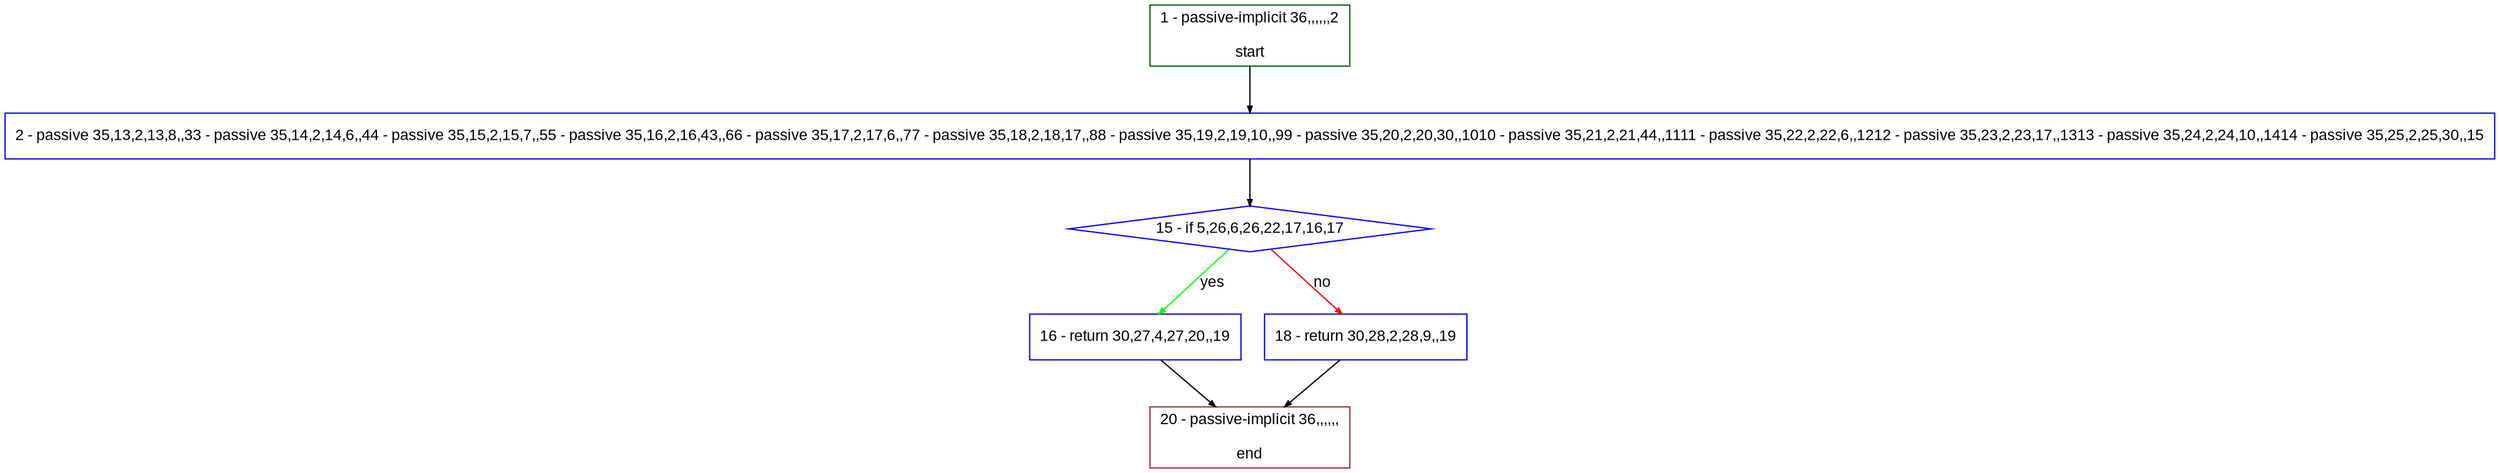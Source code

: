 digraph "" {
  graph [bgcolor="white", fillcolor="#FFFFCC", pack="true", packmode="clust", fontname="Arial", label="", fontsize="12", compound="true", style="rounded,filled"];
  node [node_initialized="no", fillcolor="white", fontname="Arial", label="", color="grey", fontsize="12", fixedsize="false", compound="true", shape="rectangle", style="filled"];
  edge [arrowtail="none", lhead="", fontcolor="black", fontname="Arial", label="", color="black", fontsize="12", arrowhead="normal", arrowsize="0.5", compound="true", ltail="", dir="forward"];
  __N1 [fillcolor="#ffffff", label="2 - passive 35,13,2,13,8,,33 - passive 35,14,2,14,6,,44 - passive 35,15,2,15,7,,55 - passive 35,16,2,16,43,,66 - passive 35,17,2,17,6,,77 - passive 35,18,2,18,17,,88 - passive 35,19,2,19,10,,99 - passive 35,20,2,20,30,,1010 - passive 35,21,2,21,44,,1111 - passive 35,22,2,22,6,,1212 - passive 35,23,2,23,17,,1313 - passive 35,24,2,24,10,,1414 - passive 35,25,2,25,30,,15", color="#0000ff", shape="box", style="filled"];
  __N2 [fillcolor="#ffffff", label="1 - passive-implicit 36,,,,,,2\n\nstart", color="#006400", shape="box", style="filled"];
  __N3 [fillcolor="#ffffff", label="15 - if 5,26,6,26,22,17,16,17", color="#0000ff", shape="diamond", style="filled"];
  __N4 [fillcolor="#ffffff", label="16 - return 30,27,4,27,20,,19", color="#0000ff", shape="box", style="filled"];
  __N5 [fillcolor="#ffffff", label="18 - return 30,28,2,28,9,,19", color="#0000ff", shape="box", style="filled"];
  __N6 [fillcolor="#ffffff", label="20 - passive-implicit 36,,,,,,\n\nend", color="#a52a2a", shape="box", style="filled"];
  __N2 -> __N1 [arrowtail="none", color="#000000", label="", arrowhead="normal", dir="forward"];
  __N1 -> __N3 [arrowtail="none", color="#000000", label="", arrowhead="normal", dir="forward"];
  __N3 -> __N4 [arrowtail="none", color="#00ff00", label="yes", arrowhead="normal", dir="forward"];
  __N3 -> __N5 [arrowtail="none", color="#ff0000", label="no", arrowhead="normal", dir="forward"];
  __N4 -> __N6 [arrowtail="none", color="#000000", label="", arrowhead="normal", dir="forward"];
  __N5 -> __N6 [arrowtail="none", color="#000000", label="", arrowhead="normal", dir="forward"];
}
